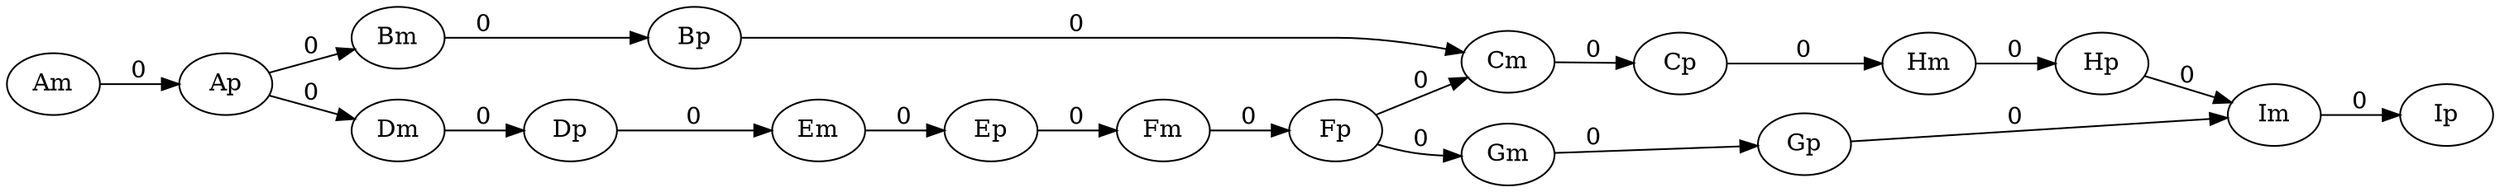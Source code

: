 digraph{
	rankdir=LR
	Am -> Ap [label=0]
	Ap -> Bm [label=0]
	Ap -> Dm [label=0]
	Bm -> Bp [label=0]
	Bp -> Cm [label=0]
	Dm -> Dp [label=0]
	Dp -> Em [label=0]
	Cm -> Cp [label=0]
	Cp -> Hm [label=0]
	Hm -> Hp [label=0]
	Hp -> Im [label=0]
	Em -> Ep [label=0]
	Ep -> Fm [label=0]
	Fm -> Fp [label=0]
	Fp -> Gm [label=0]
	Fp -> Cm [label=0]
	Gm -> Gp [label=0]
	Gp -> Im [label=0]
	Im -> Ip [label=0]
}
